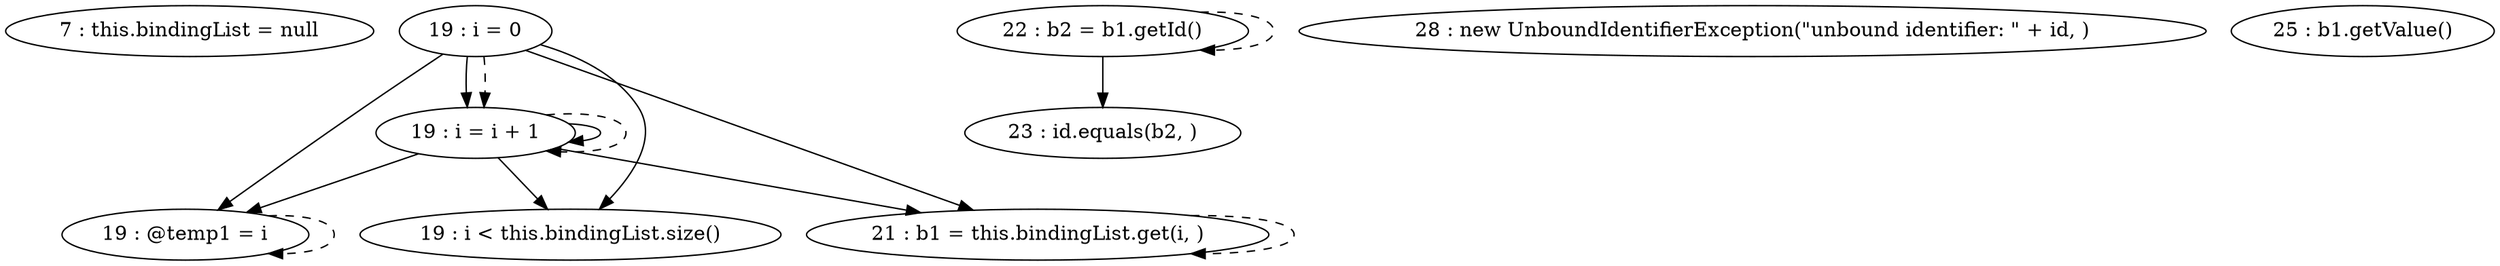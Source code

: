 digraph G {
"7 : this.bindingList = null"
"19 : i = 0"
"19 : i = 0" -> "19 : @temp1 = i"
"19 : i = 0" -> "19 : i < this.bindingList.size()"
"19 : i = 0" -> "21 : b1 = this.bindingList.get(i, )"
"19 : i = 0" -> "19 : i = i + 1"
"19 : i = 0" -> "19 : i = i + 1" [style=dashed]
"19 : i < this.bindingList.size()"
"21 : b1 = this.bindingList.get(i, )"
"21 : b1 = this.bindingList.get(i, )" -> "21 : b1 = this.bindingList.get(i, )" [style=dashed]
"22 : b2 = b1.getId()"
"22 : b2 = b1.getId()" -> "23 : id.equals(b2, )"
"22 : b2 = b1.getId()" -> "22 : b2 = b1.getId()" [style=dashed]
"23 : id.equals(b2, )"
"28 : new UnboundIdentifierException(\"unbound identifier: \" + id, )"
"25 : b1.getValue()"
"19 : @temp1 = i"
"19 : @temp1 = i" -> "19 : @temp1 = i" [style=dashed]
"19 : i = i + 1"
"19 : i = i + 1" -> "19 : @temp1 = i"
"19 : i = i + 1" -> "19 : i < this.bindingList.size()"
"19 : i = i + 1" -> "21 : b1 = this.bindingList.get(i, )"
"19 : i = i + 1" -> "19 : i = i + 1"
"19 : i = i + 1" -> "19 : i = i + 1" [style=dashed]
}